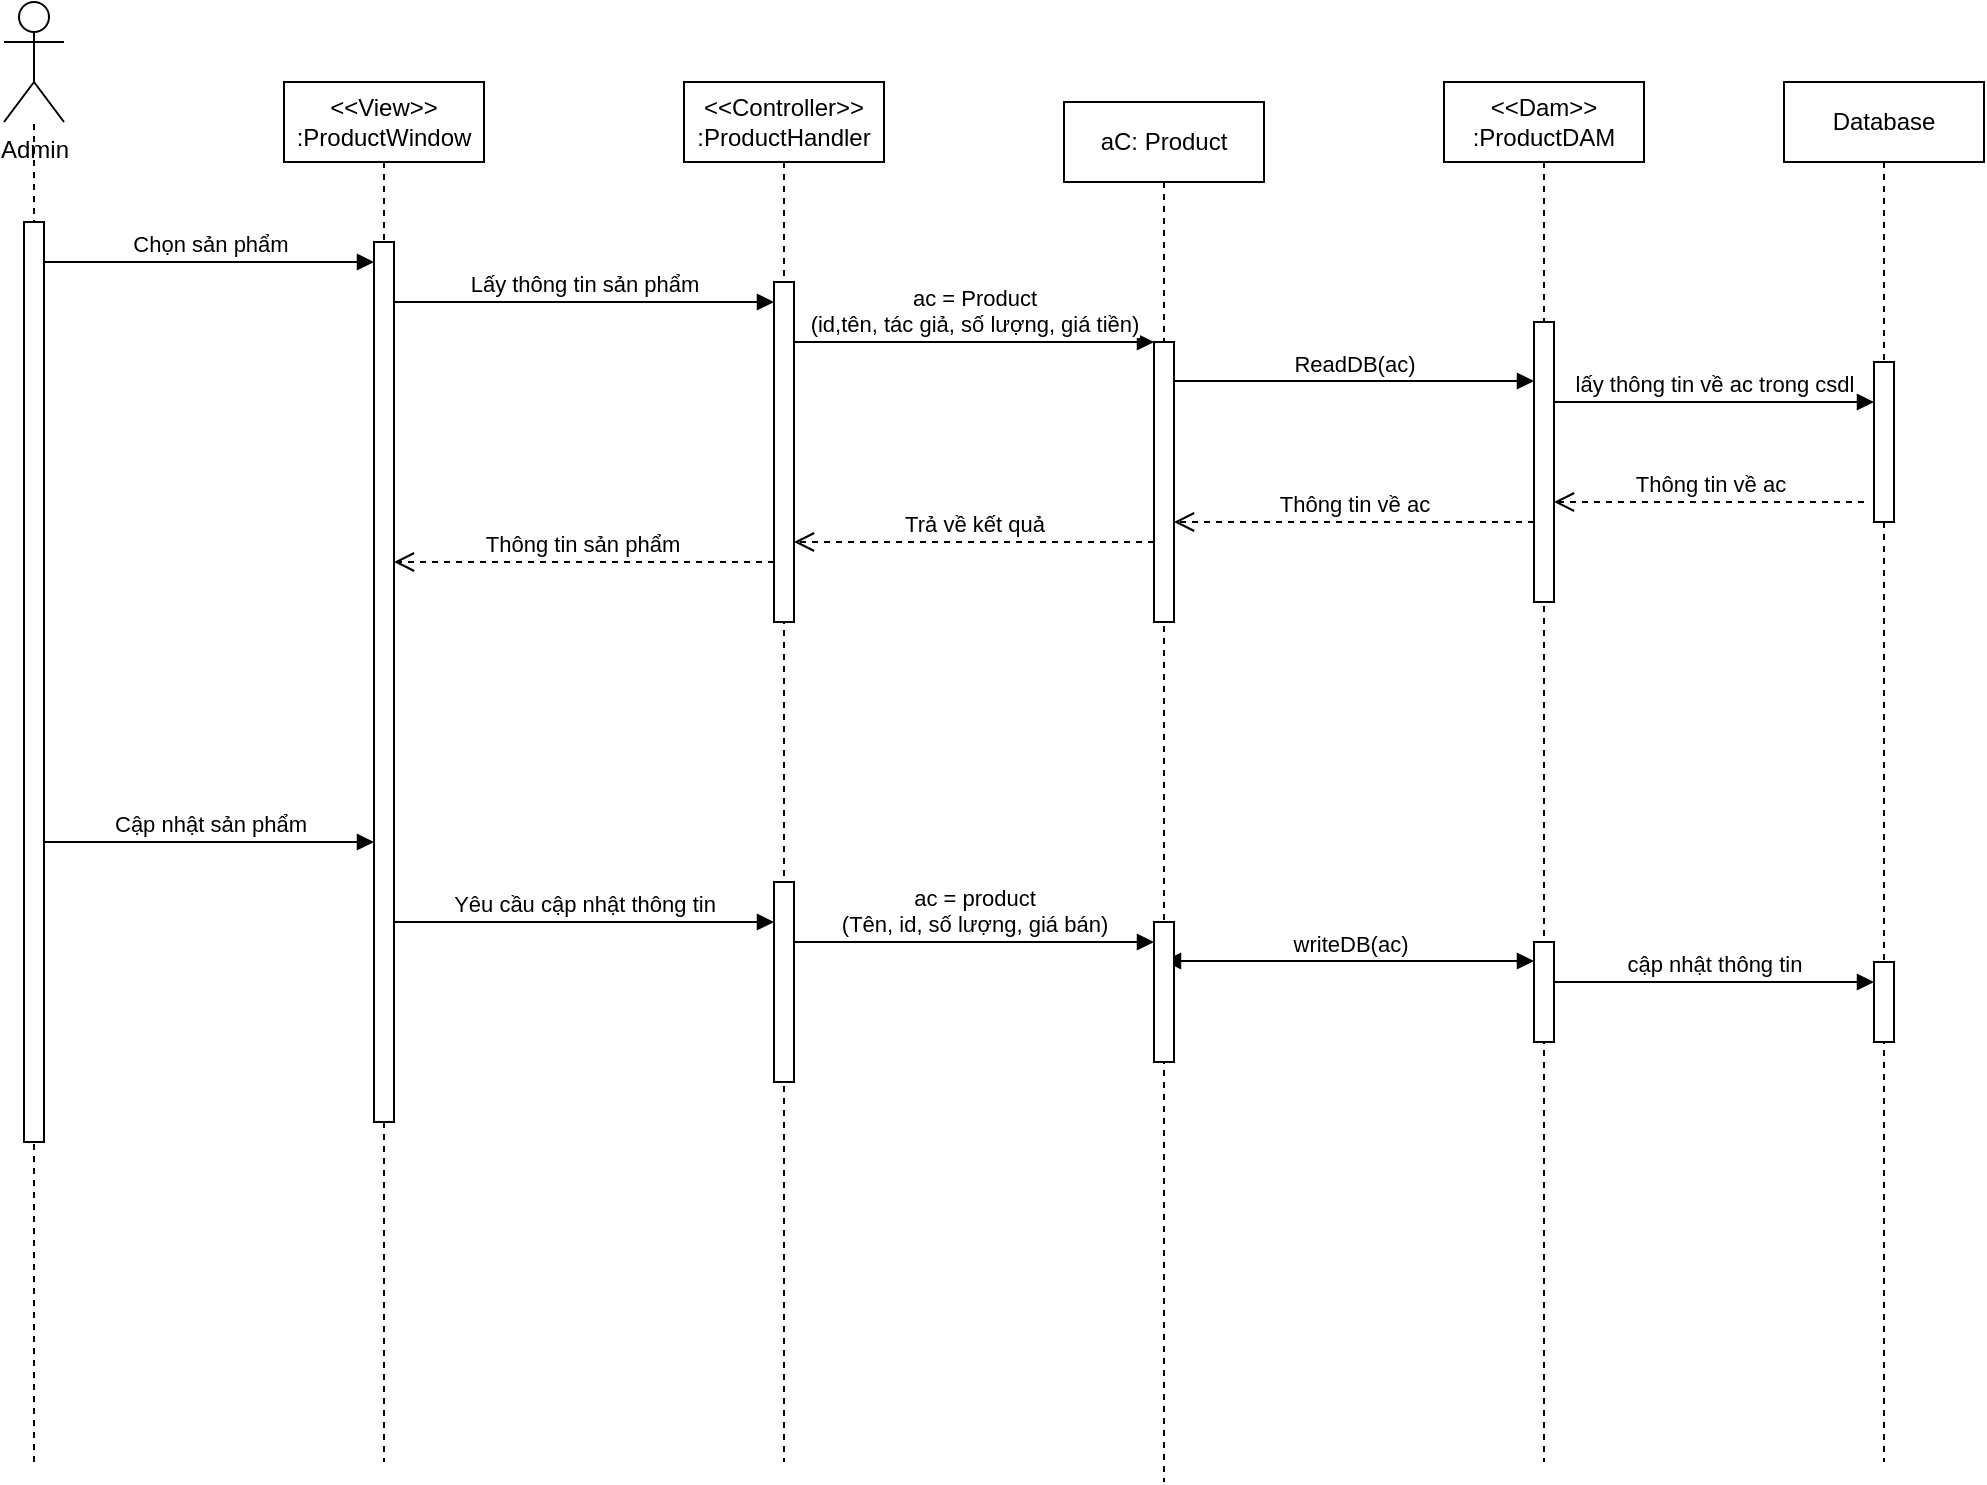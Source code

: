 <mxfile version="27.1.4">
  <diagram name="Page-1" id="43ZlgZo26Ti6ePEzMN-U">
    <mxGraphModel dx="1025" dy="464" grid="1" gridSize="10" guides="1" tooltips="1" connect="1" arrows="1" fold="1" page="1" pageScale="1" pageWidth="827" pageHeight="1169" math="0" shadow="0">
      <root>
        <mxCell id="0" />
        <mxCell id="1" parent="0" />
        <mxCell id="OgpW5p-2Tsk5df3zWp_Z-1" value="&amp;lt;&amp;lt;View&amp;gt;&amp;gt;&lt;div&gt;:ProductWindow&lt;/div&gt;" style="shape=umlLifeline;perimeter=lifelinePerimeter;whiteSpace=wrap;html=1;container=0;dropTarget=0;collapsible=0;recursiveResize=0;outlineConnect=0;portConstraint=eastwest;newEdgeStyle={&quot;edgeStyle&quot;:&quot;elbowEdgeStyle&quot;,&quot;elbow&quot;:&quot;vertical&quot;,&quot;curved&quot;:0,&quot;rounded&quot;:0};" parent="1" vertex="1">
          <mxGeometry x="250" y="190" width="100" height="690" as="geometry" />
        </mxCell>
        <mxCell id="OgpW5p-2Tsk5df3zWp_Z-2" value="" style="html=1;points=[];perimeter=orthogonalPerimeter;outlineConnect=0;targetShapes=umlLifeline;portConstraint=eastwest;newEdgeStyle={&quot;edgeStyle&quot;:&quot;elbowEdgeStyle&quot;,&quot;elbow&quot;:&quot;vertical&quot;,&quot;curved&quot;:0,&quot;rounded&quot;:0};" parent="OgpW5p-2Tsk5df3zWp_Z-1" vertex="1">
          <mxGeometry x="45" y="80" width="10" height="440" as="geometry" />
        </mxCell>
        <mxCell id="OgpW5p-2Tsk5df3zWp_Z-3" value="&amp;lt;&amp;lt;Controller&amp;gt;&amp;gt;&lt;div&gt;:ProductHandler&lt;/div&gt;" style="shape=umlLifeline;perimeter=lifelinePerimeter;whiteSpace=wrap;html=1;container=0;dropTarget=0;collapsible=0;recursiveResize=0;outlineConnect=0;portConstraint=eastwest;newEdgeStyle={&quot;edgeStyle&quot;:&quot;elbowEdgeStyle&quot;,&quot;elbow&quot;:&quot;vertical&quot;,&quot;curved&quot;:0,&quot;rounded&quot;:0};" parent="1" vertex="1">
          <mxGeometry x="450" y="190" width="100" height="690" as="geometry" />
        </mxCell>
        <mxCell id="OgpW5p-2Tsk5df3zWp_Z-4" value="" style="html=1;points=[];perimeter=orthogonalPerimeter;outlineConnect=0;targetShapes=umlLifeline;portConstraint=eastwest;newEdgeStyle={&quot;edgeStyle&quot;:&quot;elbowEdgeStyle&quot;,&quot;elbow&quot;:&quot;vertical&quot;,&quot;curved&quot;:0,&quot;rounded&quot;:0};" parent="OgpW5p-2Tsk5df3zWp_Z-3" vertex="1">
          <mxGeometry x="45" y="100" width="10" height="170" as="geometry" />
        </mxCell>
        <mxCell id="OgpW5p-2Tsk5df3zWp_Z-5" value="Lấy thông tin sản phẩm" style="html=1;verticalAlign=bottom;endArrow=block;edgeStyle=elbowEdgeStyle;elbow=horizontal;curved=0;rounded=0;" parent="1" edge="1">
          <mxGeometry relative="1" as="geometry">
            <mxPoint x="305" y="300" as="sourcePoint" />
            <Array as="points">
              <mxPoint x="415" y="300" />
            </Array>
            <mxPoint x="495" y="300" as="targetPoint" />
            <mxPoint as="offset" />
          </mxGeometry>
        </mxCell>
        <mxCell id="OgpW5p-2Tsk5df3zWp_Z-6" value="Thông tin sản phẩm" style="html=1;verticalAlign=bottom;endArrow=open;dashed=1;endSize=8;edgeStyle=elbowEdgeStyle;elbow=vertical;curved=0;rounded=0;" parent="1" source="OgpW5p-2Tsk5df3zWp_Z-4" target="OgpW5p-2Tsk5df3zWp_Z-2" edge="1">
          <mxGeometry x="0.011" relative="1" as="geometry">
            <mxPoint x="310" y="430" as="targetPoint" />
            <Array as="points">
              <mxPoint x="425" y="430" />
            </Array>
            <mxPoint x="470" y="430" as="sourcePoint" />
            <mxPoint as="offset" />
          </mxGeometry>
        </mxCell>
        <mxCell id="OgpW5p-2Tsk5df3zWp_Z-9" value="&amp;lt;&amp;lt;Dam&amp;gt;&amp;gt;&lt;div&gt;:&lt;span style=&quot;background-color: transparent; color: light-dark(rgb(0, 0, 0), rgb(255, 255, 255));&quot;&gt;Product&lt;/span&gt;&lt;span style=&quot;background-color: transparent; color: light-dark(rgb(0, 0, 0), rgb(255, 255, 255));&quot;&gt;DAM&lt;/span&gt;&lt;/div&gt;" style="shape=umlLifeline;perimeter=lifelinePerimeter;whiteSpace=wrap;html=1;container=0;dropTarget=0;collapsible=0;recursiveResize=0;outlineConnect=0;portConstraint=eastwest;newEdgeStyle={&quot;edgeStyle&quot;:&quot;elbowEdgeStyle&quot;,&quot;elbow&quot;:&quot;vertical&quot;,&quot;curved&quot;:0,&quot;rounded&quot;:0};" parent="1" vertex="1">
          <mxGeometry x="830" y="190" width="100" height="690" as="geometry" />
        </mxCell>
        <mxCell id="OgpW5p-2Tsk5df3zWp_Z-10" value="" style="html=1;points=[];perimeter=orthogonalPerimeter;outlineConnect=0;targetShapes=umlLifeline;portConstraint=eastwest;newEdgeStyle={&quot;edgeStyle&quot;:&quot;elbowEdgeStyle&quot;,&quot;elbow&quot;:&quot;vertical&quot;,&quot;curved&quot;:0,&quot;rounded&quot;:0};" parent="OgpW5p-2Tsk5df3zWp_Z-9" vertex="1">
          <mxGeometry x="45" y="120" width="10" height="140" as="geometry" />
        </mxCell>
        <mxCell id="OgpW5p-2Tsk5df3zWp_Z-11" value="Database" style="shape=umlLifeline;perimeter=lifelinePerimeter;whiteSpace=wrap;html=1;container=0;dropTarget=0;collapsible=0;recursiveResize=0;outlineConnect=0;portConstraint=eastwest;newEdgeStyle={&quot;edgeStyle&quot;:&quot;elbowEdgeStyle&quot;,&quot;elbow&quot;:&quot;vertical&quot;,&quot;curved&quot;:0,&quot;rounded&quot;:0};" parent="1" vertex="1">
          <mxGeometry x="1000" y="190" width="100" height="690" as="geometry" />
        </mxCell>
        <mxCell id="OgpW5p-2Tsk5df3zWp_Z-12" value="" style="html=1;points=[];perimeter=orthogonalPerimeter;outlineConnect=0;targetShapes=umlLifeline;portConstraint=eastwest;newEdgeStyle={&quot;edgeStyle&quot;:&quot;elbowEdgeStyle&quot;,&quot;elbow&quot;:&quot;vertical&quot;,&quot;curved&quot;:0,&quot;rounded&quot;:0};" parent="OgpW5p-2Tsk5df3zWp_Z-11" vertex="1">
          <mxGeometry x="45" y="140" width="10" height="80" as="geometry" />
        </mxCell>
        <mxCell id="OgpW5p-2Tsk5df3zWp_Z-13" value="ac = Product&lt;div&gt;(id,tên, tác giả, số lượng, giá tiền)&lt;/div&gt;" style="html=1;verticalAlign=bottom;endArrow=block;edgeStyle=elbowEdgeStyle;elbow=vertical;curved=0;rounded=0;" parent="1" edge="1">
          <mxGeometry relative="1" as="geometry">
            <mxPoint x="505" y="320" as="sourcePoint" />
            <Array as="points">
              <mxPoint x="600" y="320" />
            </Array>
            <mxPoint x="685" y="320" as="targetPoint" />
            <mxPoint as="offset" />
          </mxGeometry>
        </mxCell>
        <mxCell id="OgpW5p-2Tsk5df3zWp_Z-14" value="ReadDB(ac)" style="html=1;verticalAlign=bottom;endArrow=block;edgeStyle=elbowEdgeStyle;elbow=vertical;curved=0;rounded=0;" parent="1" source="OgpW5p-2Tsk5df3zWp_Z-8" target="OgpW5p-2Tsk5df3zWp_Z-10" edge="1">
          <mxGeometry relative="1" as="geometry">
            <mxPoint x="700" y="339.5" as="sourcePoint" />
            <Array as="points">
              <mxPoint x="790" y="339.5" />
            </Array>
            <mxPoint x="890" y="340" as="targetPoint" />
            <mxPoint as="offset" />
          </mxGeometry>
        </mxCell>
        <mxCell id="OgpW5p-2Tsk5df3zWp_Z-15" value="lấy thông tin về ac trong csdl" style="html=1;verticalAlign=bottom;endArrow=block;edgeStyle=elbowEdgeStyle;elbow=vertical;curved=0;rounded=0;" parent="1" source="OgpW5p-2Tsk5df3zWp_Z-10" target="OgpW5p-2Tsk5df3zWp_Z-12" edge="1">
          <mxGeometry relative="1" as="geometry">
            <mxPoint x="890" y="350" as="sourcePoint" />
            <Array as="points">
              <mxPoint x="980" y="350" />
            </Array>
            <mxPoint x="1020" y="350" as="targetPoint" />
            <mxPoint as="offset" />
          </mxGeometry>
        </mxCell>
        <mxCell id="OgpW5p-2Tsk5df3zWp_Z-16" value="Admin" style="shape=umlActor;verticalLabelPosition=bottom;verticalAlign=top;html=1;outlineConnect=0;" parent="1" vertex="1">
          <mxGeometry x="110" y="150" width="30" height="60" as="geometry" />
        </mxCell>
        <mxCell id="OgpW5p-2Tsk5df3zWp_Z-17" value="" style="endArrow=none;dashed=1;html=1;rounded=0;" parent="1" target="OgpW5p-2Tsk5df3zWp_Z-16" edge="1">
          <mxGeometry width="50" height="50" relative="1" as="geometry">
            <mxPoint x="125" y="880" as="sourcePoint" />
            <mxPoint x="470" y="470" as="targetPoint" />
          </mxGeometry>
        </mxCell>
        <mxCell id="OgpW5p-2Tsk5df3zWp_Z-18" value="" style="html=1;points=[];perimeter=orthogonalPerimeter;outlineConnect=0;targetShapes=umlLifeline;portConstraint=eastwest;newEdgeStyle={&quot;edgeStyle&quot;:&quot;elbowEdgeStyle&quot;,&quot;elbow&quot;:&quot;vertical&quot;,&quot;curved&quot;:0,&quot;rounded&quot;:0};" parent="1" vertex="1">
          <mxGeometry x="120" y="260" width="10" height="460" as="geometry" />
        </mxCell>
        <mxCell id="OgpW5p-2Tsk5df3zWp_Z-19" value="Chọn sản phẩm" style="html=1;verticalAlign=bottom;endArrow=block;edgeStyle=elbowEdgeStyle;elbow=vertical;curved=0;rounded=0;" parent="1" edge="1">
          <mxGeometry relative="1" as="geometry">
            <mxPoint x="130" y="280" as="sourcePoint" />
            <Array as="points">
              <mxPoint x="225" y="280" />
            </Array>
            <mxPoint x="295" y="280" as="targetPoint" />
            <mxPoint as="offset" />
          </mxGeometry>
        </mxCell>
        <mxCell id="OgpW5p-2Tsk5df3zWp_Z-20" value="Thông tin về ac" style="html=1;verticalAlign=bottom;endArrow=open;dashed=1;endSize=8;edgeStyle=elbowEdgeStyle;elbow=vertical;curved=0;rounded=0;" parent="1" target="OgpW5p-2Tsk5df3zWp_Z-10" edge="1">
          <mxGeometry relative="1" as="geometry">
            <mxPoint x="900" y="400" as="targetPoint" />
            <Array as="points">
              <mxPoint x="965" y="400" />
            </Array>
            <mxPoint x="1040" y="400" as="sourcePoint" />
          </mxGeometry>
        </mxCell>
        <mxCell id="OgpW5p-2Tsk5df3zWp_Z-21" value="Thông tin về ac" style="html=1;verticalAlign=bottom;endArrow=open;dashed=1;endSize=8;edgeStyle=elbowEdgeStyle;elbow=vertical;curved=0;rounded=0;" parent="1" source="OgpW5p-2Tsk5df3zWp_Z-10" target="OgpW5p-2Tsk5df3zWp_Z-8" edge="1">
          <mxGeometry relative="1" as="geometry">
            <mxPoint x="710" y="410" as="targetPoint" />
            <Array as="points">
              <mxPoint x="805" y="410" />
            </Array>
            <mxPoint x="870" y="410" as="sourcePoint" />
          </mxGeometry>
        </mxCell>
        <mxCell id="OgpW5p-2Tsk5df3zWp_Z-22" value="Trả về kết quả" style="html=1;verticalAlign=bottom;endArrow=open;dashed=1;endSize=8;edgeStyle=elbowEdgeStyle;elbow=vertical;curved=0;rounded=0;" parent="1" source="OgpW5p-2Tsk5df3zWp_Z-8" target="OgpW5p-2Tsk5df3zWp_Z-4" edge="1">
          <mxGeometry relative="1" as="geometry">
            <mxPoint x="540" y="420" as="targetPoint" />
            <Array as="points">
              <mxPoint x="610" y="420" />
            </Array>
            <mxPoint x="680" y="420" as="sourcePoint" />
          </mxGeometry>
        </mxCell>
        <mxCell id="OgpW5p-2Tsk5df3zWp_Z-23" value="Yêu cầu cập nhật thông tin" style="html=1;verticalAlign=bottom;endArrow=block;edgeStyle=elbowEdgeStyle;elbow=horizontal;curved=0;rounded=0;" parent="1" edge="1">
          <mxGeometry relative="1" as="geometry">
            <mxPoint x="305" y="610" as="sourcePoint" />
            <Array as="points">
              <mxPoint x="415" y="610" />
            </Array>
            <mxPoint x="495" y="610" as="targetPoint" />
            <mxPoint as="offset" />
          </mxGeometry>
        </mxCell>
        <mxCell id="OgpW5p-2Tsk5df3zWp_Z-27" value="ac = product&lt;div&gt;(Tên, id, số lượng, giá bán)&lt;/div&gt;" style="html=1;verticalAlign=bottom;endArrow=block;edgeStyle=elbowEdgeStyle;elbow=vertical;curved=0;rounded=0;" parent="1" edge="1" source="3XbiTxN2Hmj90GOHaL-8-1">
          <mxGeometry relative="1" as="geometry">
            <mxPoint x="505" y="620" as="sourcePoint" />
            <Array as="points">
              <mxPoint x="600" y="620" />
            </Array>
            <mxPoint x="685" y="620" as="targetPoint" />
            <mxPoint as="offset" />
          </mxGeometry>
        </mxCell>
        <mxCell id="OgpW5p-2Tsk5df3zWp_Z-28" value="writeDB(ac)" style="html=1;verticalAlign=bottom;endArrow=block;edgeStyle=elbowEdgeStyle;elbow=vertical;curved=0;rounded=0;" parent="1" edge="1" source="OgpW5p-2Tsk5df3zWp_Z-7">
          <mxGeometry relative="1" as="geometry">
            <mxPoint x="695" y="629.5" as="sourcePoint" />
            <Array as="points">
              <mxPoint x="790" y="629.5" />
            </Array>
            <mxPoint x="875" y="629.5" as="targetPoint" />
            <mxPoint as="offset" />
          </mxGeometry>
        </mxCell>
        <mxCell id="OgpW5p-2Tsk5df3zWp_Z-29" value="cập nhật thông tin" style="html=1;verticalAlign=bottom;endArrow=block;edgeStyle=elbowEdgeStyle;elbow=vertical;curved=0;rounded=0;" parent="1" edge="1" source="3XbiTxN2Hmj90GOHaL-8-8">
          <mxGeometry relative="1" as="geometry">
            <mxPoint x="885" y="640" as="sourcePoint" />
            <Array as="points">
              <mxPoint x="980" y="640" />
            </Array>
            <mxPoint x="1045" y="640" as="targetPoint" />
            <mxPoint as="offset" />
          </mxGeometry>
        </mxCell>
        <mxCell id="OgpW5p-2Tsk5df3zWp_Z-30" value="Cập nhật sản phẩm" style="html=1;verticalAlign=bottom;endArrow=block;edgeStyle=elbowEdgeStyle;elbow=horizontal;curved=0;rounded=0;" parent="1" edge="1">
          <mxGeometry relative="1" as="geometry">
            <mxPoint x="130" y="570" as="sourcePoint" />
            <Array as="points">
              <mxPoint x="225" y="570" />
            </Array>
            <mxPoint x="295" y="570" as="targetPoint" />
            <mxPoint as="offset" />
          </mxGeometry>
        </mxCell>
        <mxCell id="OgpW5p-2Tsk5df3zWp_Z-36" value="" style="html=1;points=[];perimeter=orthogonalPerimeter;outlineConnect=0;targetShapes=umlLifeline;portConstraint=eastwest;newEdgeStyle={&quot;edgeStyle&quot;:&quot;elbowEdgeStyle&quot;,&quot;elbow&quot;:&quot;vertical&quot;,&quot;curved&quot;:0,&quot;rounded&quot;:0};" parent="1" vertex="1">
          <mxGeometry x="1045" y="630" width="10" height="40" as="geometry" />
        </mxCell>
        <mxCell id="3XbiTxN2Hmj90GOHaL-8-2" value="" style="html=1;verticalAlign=bottom;endArrow=block;edgeStyle=elbowEdgeStyle;elbow=vertical;curved=0;rounded=0;" edge="1" parent="1" target="3XbiTxN2Hmj90GOHaL-8-1">
          <mxGeometry relative="1" as="geometry">
            <mxPoint x="505" y="620" as="sourcePoint" />
            <Array as="points" />
            <mxPoint x="685" y="620" as="targetPoint" />
            <mxPoint as="offset" />
          </mxGeometry>
        </mxCell>
        <mxCell id="3XbiTxN2Hmj90GOHaL-8-1" value="" style="html=1;points=[];perimeter=orthogonalPerimeter;outlineConnect=0;targetShapes=umlLifeline;portConstraint=eastwest;newEdgeStyle={&quot;edgeStyle&quot;:&quot;elbowEdgeStyle&quot;,&quot;elbow&quot;:&quot;vertical&quot;,&quot;curved&quot;:0,&quot;rounded&quot;:0};" vertex="1" parent="1">
          <mxGeometry x="495" y="590" width="10" height="100" as="geometry" />
        </mxCell>
        <mxCell id="3XbiTxN2Hmj90GOHaL-8-5" value="" style="html=1;verticalAlign=bottom;endArrow=block;edgeStyle=elbowEdgeStyle;elbow=vertical;curved=0;rounded=0;" edge="1" parent="1" target="OgpW5p-2Tsk5df3zWp_Z-7">
          <mxGeometry relative="1" as="geometry">
            <mxPoint x="695" y="629.5" as="sourcePoint" />
            <Array as="points" />
            <mxPoint x="875" y="629.5" as="targetPoint" />
            <mxPoint as="offset" />
          </mxGeometry>
        </mxCell>
        <mxCell id="OgpW5p-2Tsk5df3zWp_Z-7" value="aC: Product" style="shape=umlLifeline;perimeter=lifelinePerimeter;whiteSpace=wrap;html=1;container=0;dropTarget=0;collapsible=0;recursiveResize=0;outlineConnect=0;portConstraint=eastwest;newEdgeStyle={&quot;edgeStyle&quot;:&quot;elbowEdgeStyle&quot;,&quot;elbow&quot;:&quot;vertical&quot;,&quot;curved&quot;:0,&quot;rounded&quot;:0};" parent="1" vertex="1">
          <mxGeometry x="640" y="200" width="100" height="690" as="geometry" />
        </mxCell>
        <mxCell id="OgpW5p-2Tsk5df3zWp_Z-8" value="" style="html=1;points=[];perimeter=orthogonalPerimeter;outlineConnect=0;targetShapes=umlLifeline;portConstraint=eastwest;newEdgeStyle={&quot;edgeStyle&quot;:&quot;elbowEdgeStyle&quot;,&quot;elbow&quot;:&quot;vertical&quot;,&quot;curved&quot;:0,&quot;rounded&quot;:0};" parent="OgpW5p-2Tsk5df3zWp_Z-7" vertex="1">
          <mxGeometry x="45" y="120" width="10" height="140" as="geometry" />
        </mxCell>
        <mxCell id="3XbiTxN2Hmj90GOHaL-8-3" value="" style="html=1;points=[];perimeter=orthogonalPerimeter;outlineConnect=0;targetShapes=umlLifeline;portConstraint=eastwest;newEdgeStyle={&quot;edgeStyle&quot;:&quot;elbowEdgeStyle&quot;,&quot;elbow&quot;:&quot;vertical&quot;,&quot;curved&quot;:0,&quot;rounded&quot;:0};" vertex="1" parent="OgpW5p-2Tsk5df3zWp_Z-7">
          <mxGeometry x="45" y="410" width="10" height="70" as="geometry" />
        </mxCell>
        <mxCell id="3XbiTxN2Hmj90GOHaL-8-9" value="" style="html=1;verticalAlign=bottom;endArrow=block;edgeStyle=elbowEdgeStyle;elbow=vertical;curved=0;rounded=0;" edge="1" parent="1" target="3XbiTxN2Hmj90GOHaL-8-8">
          <mxGeometry relative="1" as="geometry">
            <mxPoint x="885" y="640" as="sourcePoint" />
            <Array as="points" />
            <mxPoint x="1045" y="640" as="targetPoint" />
            <mxPoint as="offset" />
          </mxGeometry>
        </mxCell>
        <mxCell id="3XbiTxN2Hmj90GOHaL-8-8" value="" style="html=1;points=[];perimeter=orthogonalPerimeter;outlineConnect=0;targetShapes=umlLifeline;portConstraint=eastwest;newEdgeStyle={&quot;edgeStyle&quot;:&quot;elbowEdgeStyle&quot;,&quot;elbow&quot;:&quot;vertical&quot;,&quot;curved&quot;:0,&quot;rounded&quot;:0};" vertex="1" parent="1">
          <mxGeometry x="875" y="620" width="10" height="50" as="geometry" />
        </mxCell>
      </root>
    </mxGraphModel>
  </diagram>
</mxfile>
